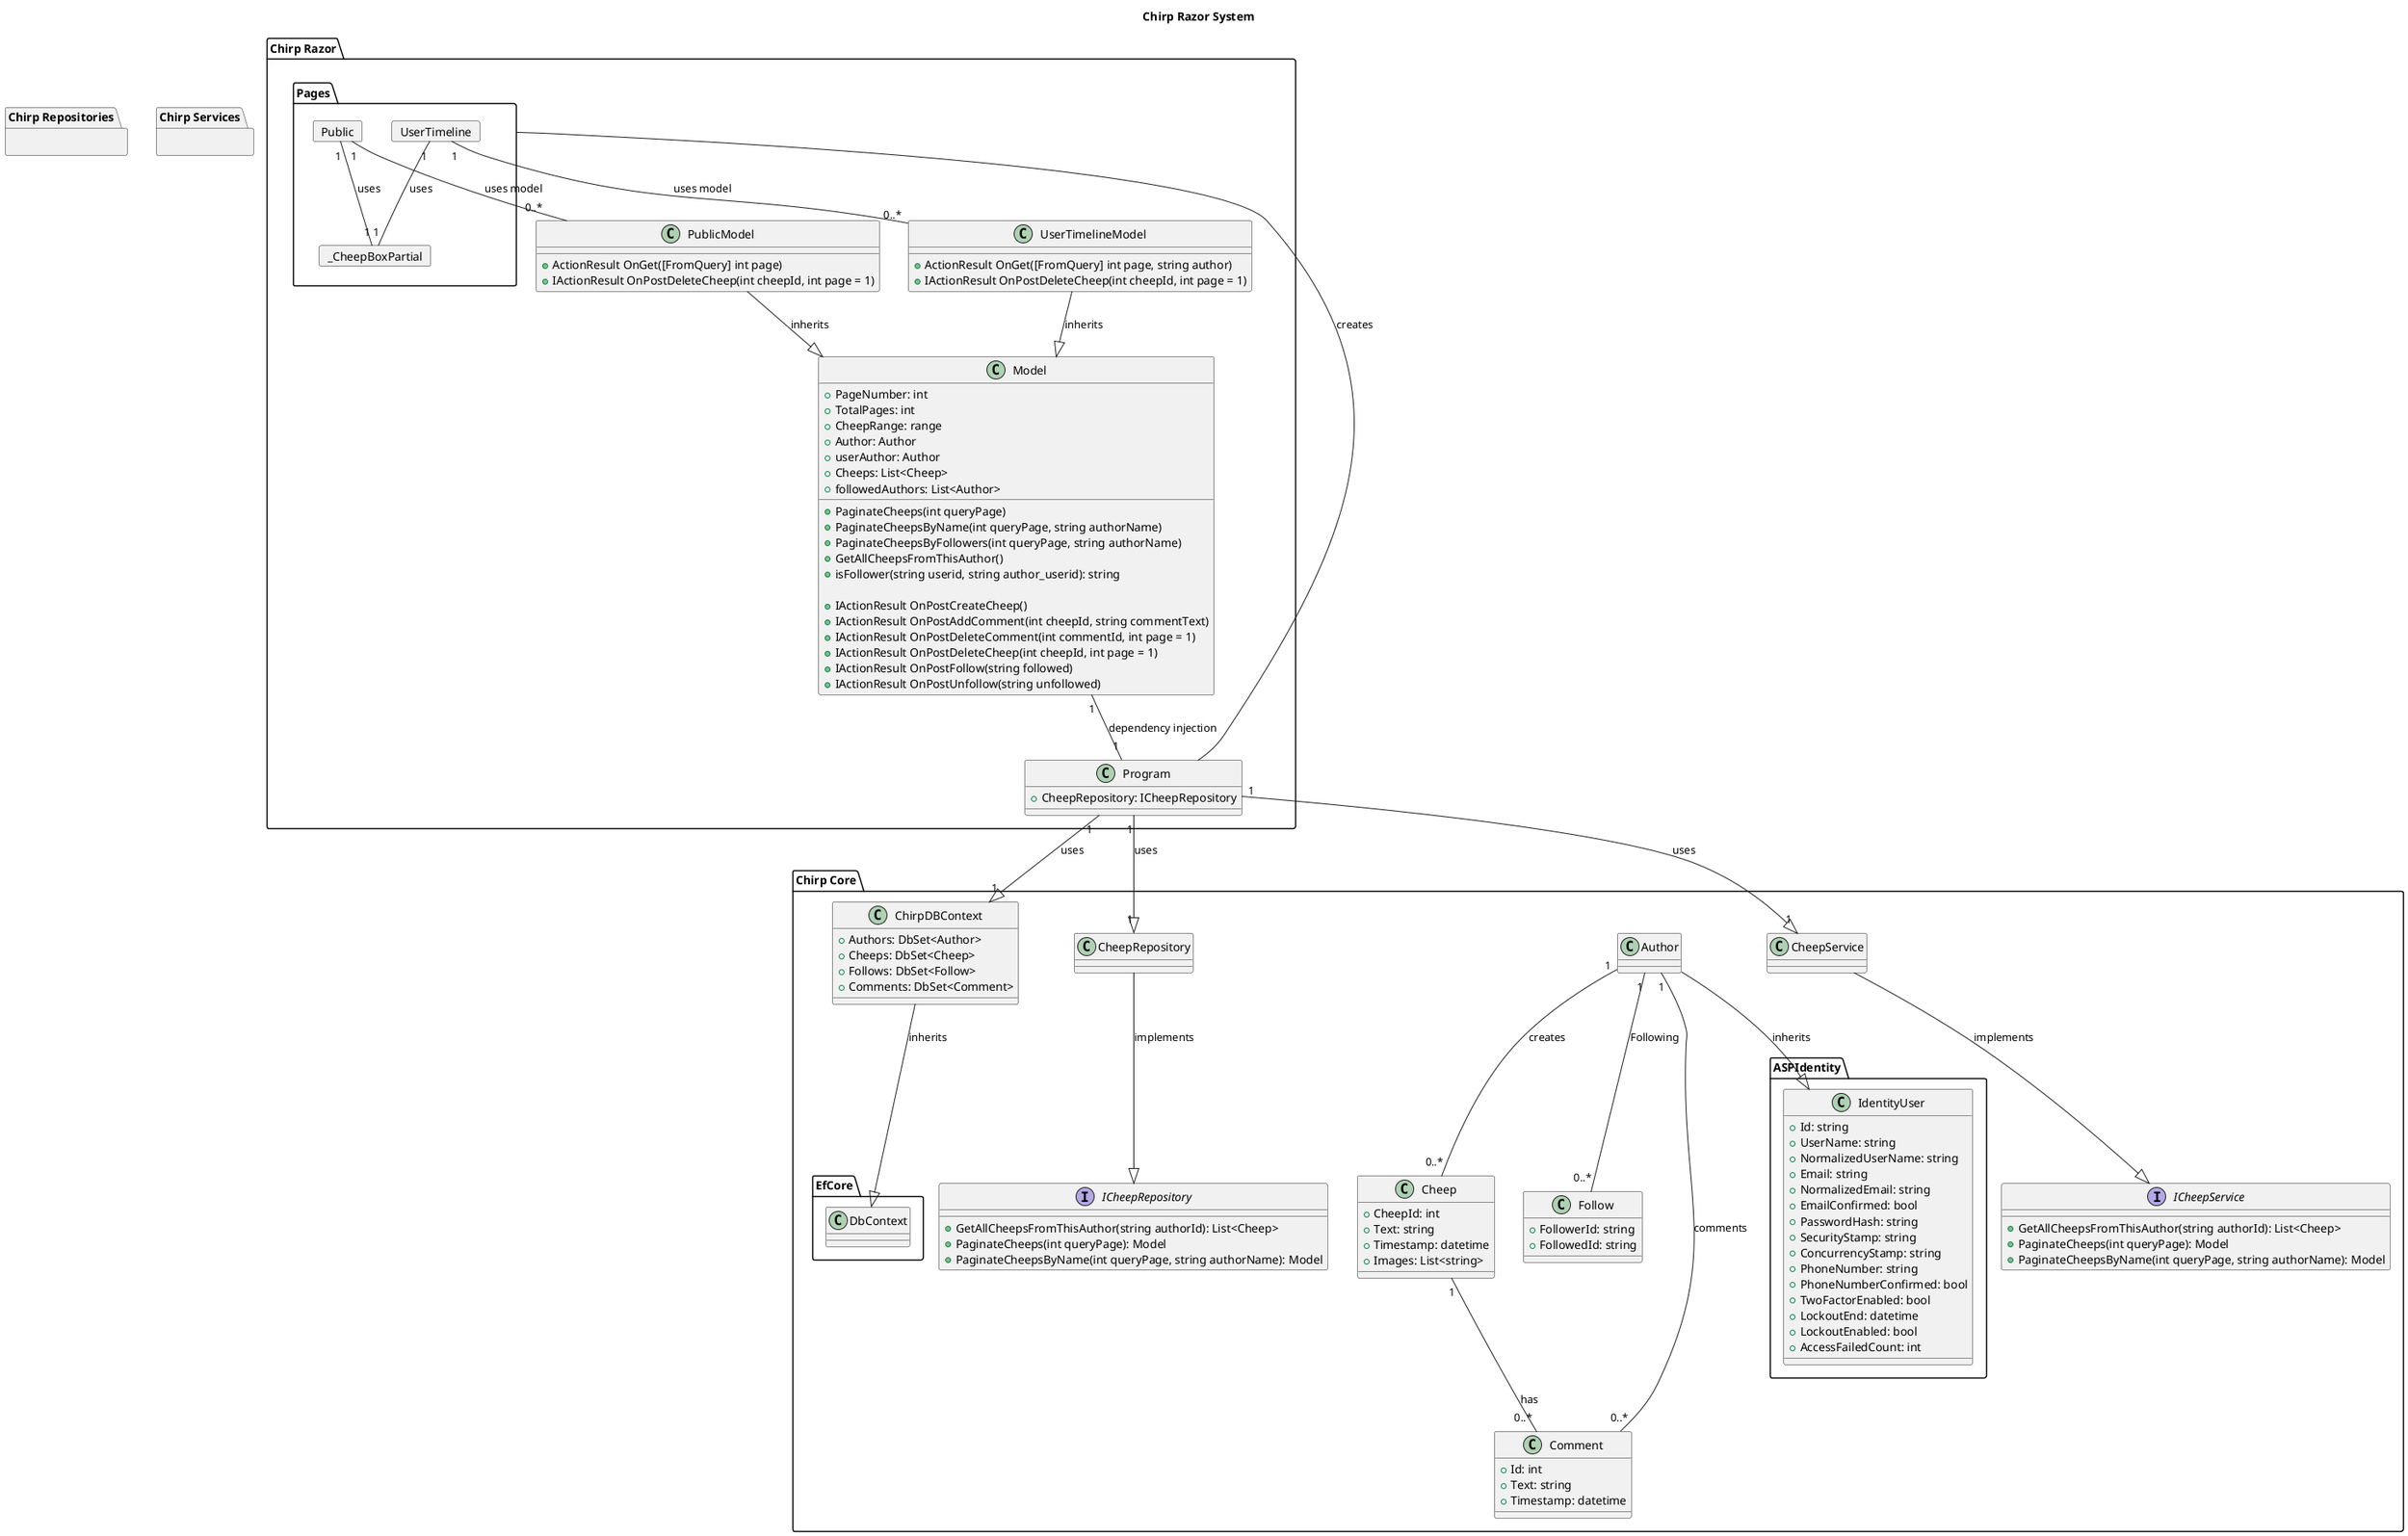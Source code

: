 @startuml
title Chirp Razor System

package "Chirp Razor" {

    card Pages.Public {

    }
    
    card Pages.UserTimeline {

    }

    card Pages._CheepBoxPartial{

    }


    class Model {
        +PageNumber: int
        +TotalPages: int
        +CheepRange: range
        +Author: Author
        +userAuthor: Author
        +Cheeps: List<Cheep>
        +followedAuthors: List<Author>
        +PaginateCheeps(int queryPage)
        +PaginateCheepsByName(int queryPage, string authorName)
        +PaginateCheepsByFollowers(int queryPage, string authorName)
        +GetAllCheepsFromThisAuthor()
        +isFollower(string userid, string author_userid): string

        +IActionResult OnPostCreateCheep()
        +IActionResult OnPostAddComment(int cheepId, string commentText)
        +IActionResult OnPostDeleteComment(int commentId, int page = 1)
        +IActionResult OnPostDeleteCheep(int cheepId, int page = 1)
        +IActionResult OnPostFollow(string followed)
        +IActionResult OnPostUnfollow(string unfollowed)

    }

    class PublicModel {
        +ActionResult OnGet([FromQuery] int page)
        +IActionResult OnPostDeleteCheep(int cheepId, int page = 1)
    }

    class UserTimelineModel {
        +ActionResult OnGet([FromQuery] int page, string author)
        +IActionResult OnPostDeleteCheep(int cheepId, int page = 1)
    }

    class Program {
        +CheepRepository: ICheepRepository
    }

    
    PublicModel --|> Model : inherits
    UserTimelineModel --|> Model : inherits
    Public "1" -- "1" _CheepBoxPartial : uses
    Public "1" -- "0..*" PublicModel : uses model
    UserTimeline "1" -- "1" _CheepBoxPartial : uses
    UserTimeline "1" -- "0..*" UserTimelineModel : uses model
    Program -- Pages : creates
    Model "1" -- "1" Program : dependency injection

}

package "Chirp Repositories" {

}

package "Chirp Services" {
    
}

package "Chirp Core" {
    class ChirpDBContext {
        +Authors: DbSet<Author>
        +Cheeps: DbSet<Cheep>
        +Follows: DbSet<Follow>
        +Comments: DbSet<Comment>
    }

    interface ICheepService {
        +GetAllCheepsFromThisAuthor(string authorId): List<Cheep>
        +PaginateCheeps(int queryPage): Model
        +PaginateCheepsByName(int queryPage, string authorName): Model
    }

    interface ICheepRepository {
        +GetAllCheepsFromThisAuthor(string authorId): List<Cheep>
        +PaginateCheeps(int queryPage): Model
        +PaginateCheepsByName(int queryPage, string authorName): Model
    }

    class Author {

    }

    class Cheep {
        +CheepId: int
        +Text: string
        +Timestamp: datetime
        +Images: List<string>
    }

    class Follow {
        +FollowerId: string
        +FollowedId: string
    }

    class Comment {
        +Id: int
        +Text: string
        +Timestamp: datetime
    }
    class CheepRepository {

    }
    class CheepService {

    }

    class ASPIdentity.IdentityUser {
        +Id: string
        +UserName: string
        +NormalizedUserName: string
        +Email: string
        +NormalizedEmail: string
        +EmailConfirmed: bool
        +PasswordHash: string
        +SecurityStamp: string
        +ConcurrencyStamp: string
        +PhoneNumber: string
        +PhoneNumberConfirmed: bool
        +TwoFactorEnabled: bool
        +LockoutEnd: datetime
        +LockoutEnabled: bool
        +AccessFailedCount: int
    }

    class EfCore.DbContext {
    }


    Program "1" --|> "1" CheepRepository : uses
    Program "1" --|> "1" CheepService : uses
    Program "1" --|> "1" ChirpDBContext : uses


    CheepRepository --|> ICheepRepository : implements
    CheepService --|> ICheepService : implements
    ChirpDBContext --|> DbContext : inherits
    Author --|> IdentityUser : inherits
    
    Author "1" -- "0..*" Cheep : creates
    Author "1" -- "0..*" Follow : Following
    Author "1" -- "0..*" Comment : comments
    Cheep "1" -- "0..*" Comment : has
}

@enduml